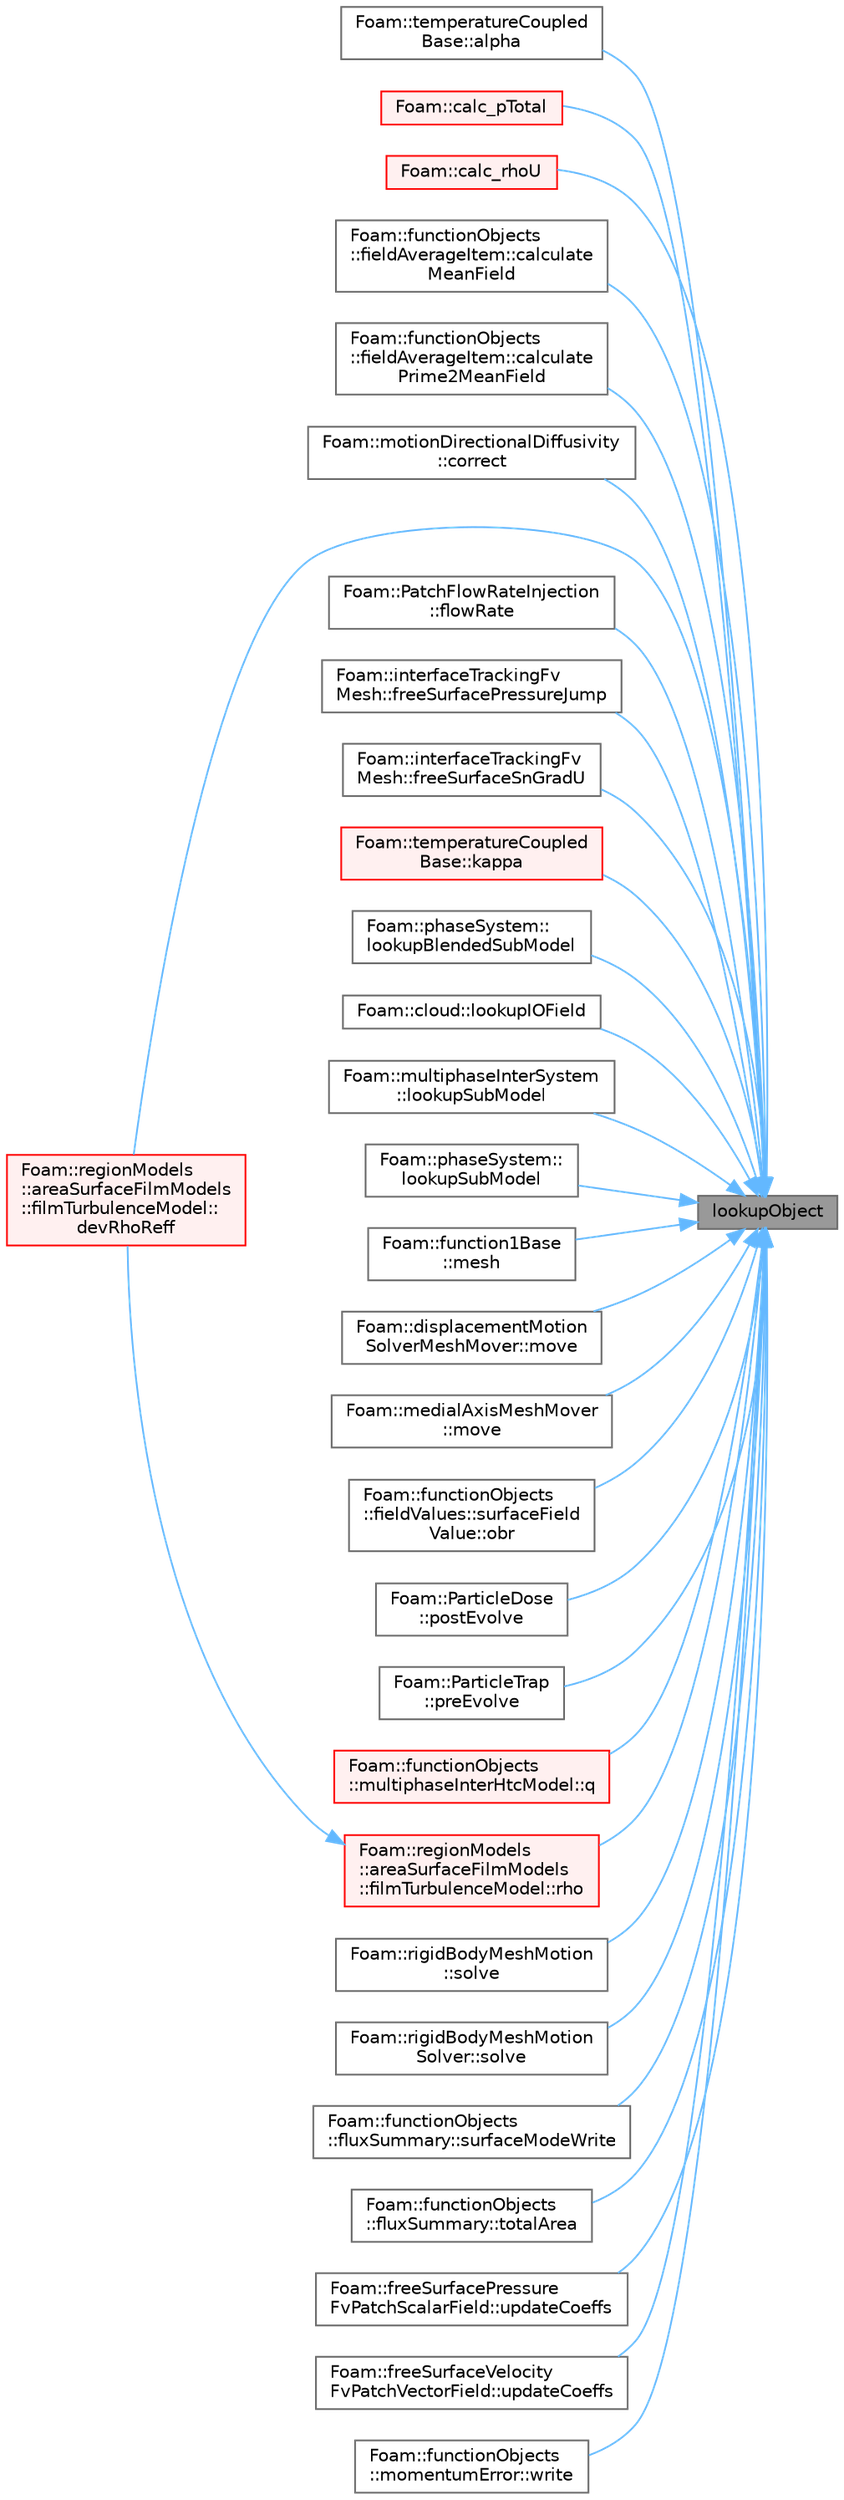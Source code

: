digraph "lookupObject"
{
 // LATEX_PDF_SIZE
  bgcolor="transparent";
  edge [fontname=Helvetica,fontsize=10,labelfontname=Helvetica,labelfontsize=10];
  node [fontname=Helvetica,fontsize=10,shape=box,height=0.2,width=0.4];
  rankdir="RL";
  Node1 [id="Node000001",label="lookupObject",height=0.2,width=0.4,color="gray40", fillcolor="grey60", style="filled", fontcolor="black",tooltip=" "];
  Node1 -> Node2 [id="edge1_Node000001_Node000002",dir="back",color="steelblue1",style="solid",tooltip=" "];
  Node2 [id="Node000002",label="Foam::temperatureCoupled\lBase::alpha",height=0.2,width=0.4,color="grey40", fillcolor="white", style="filled",URL="$classFoam_1_1temperatureCoupledBase.html#a023dd11292b4111dd6f2d7e8c1e199b2",tooltip=" "];
  Node1 -> Node3 [id="edge2_Node000001_Node000003",dir="back",color="steelblue1",style="solid",tooltip=" "];
  Node3 [id="Node000003",label="Foam::calc_pTotal",height=0.2,width=0.4,color="red", fillcolor="#FFF0F0", style="filled",URL="$namespaceFoam.html#aff86c262201eba5f3a473da7edff055a",tooltip=" "];
  Node1 -> Node5 [id="edge3_Node000001_Node000005",dir="back",color="steelblue1",style="solid",tooltip=" "];
  Node5 [id="Node000005",label="Foam::calc_rhoU",height=0.2,width=0.4,color="red", fillcolor="#FFF0F0", style="filled",URL="$namespaceFoam.html#a0985827f5144c8760262081d2fa6b0b2",tooltip=" "];
  Node1 -> Node6 [id="edge4_Node000001_Node000006",dir="back",color="steelblue1",style="solid",tooltip=" "];
  Node6 [id="Node000006",label="Foam::functionObjects\l::fieldAverageItem::calculate\lMeanField",height=0.2,width=0.4,color="grey40", fillcolor="white", style="filled",URL="$classFoam_1_1functionObjects_1_1fieldAverageItem.html#ab419c8f351570badb75f389f16d09a71",tooltip=" "];
  Node1 -> Node7 [id="edge5_Node000001_Node000007",dir="back",color="steelblue1",style="solid",tooltip=" "];
  Node7 [id="Node000007",label="Foam::functionObjects\l::fieldAverageItem::calculate\lPrime2MeanField",height=0.2,width=0.4,color="grey40", fillcolor="white", style="filled",URL="$classFoam_1_1functionObjects_1_1fieldAverageItem.html#a001e64ee9266bbaf06c532acc6859ee3",tooltip=" "];
  Node1 -> Node8 [id="edge6_Node000001_Node000008",dir="back",color="steelblue1",style="solid",tooltip=" "];
  Node8 [id="Node000008",label="Foam::motionDirectionalDiffusivity\l::correct",height=0.2,width=0.4,color="grey40", fillcolor="white", style="filled",URL="$classFoam_1_1motionDirectionalDiffusivity.html#a3ae44b28050c3aa494c1d8e18cf618c1",tooltip=" "];
  Node1 -> Node9 [id="edge7_Node000001_Node000009",dir="back",color="steelblue1",style="solid",tooltip=" "];
  Node9 [id="Node000009",label="Foam::regionModels\l::areaSurfaceFilmModels\l::filmTurbulenceModel::\ldevRhoReff",height=0.2,width=0.4,color="red", fillcolor="#FFF0F0", style="filled",URL="$classFoam_1_1regionModels_1_1areaSurfaceFilmModels_1_1filmTurbulenceModel.html#a5059c0020041f28c11b5c1fc8d302d1c",tooltip=" "];
  Node1 -> Node12 [id="edge8_Node000001_Node000012",dir="back",color="steelblue1",style="solid",tooltip=" "];
  Node12 [id="Node000012",label="Foam::PatchFlowRateInjection\l::flowRate",height=0.2,width=0.4,color="grey40", fillcolor="white", style="filled",URL="$classFoam_1_1PatchFlowRateInjection.html#a9fda747fdb0b4416780ddeb6989ce9ba",tooltip=" "];
  Node1 -> Node13 [id="edge9_Node000001_Node000013",dir="back",color="steelblue1",style="solid",tooltip=" "];
  Node13 [id="Node000013",label="Foam::interfaceTrackingFv\lMesh::freeSurfacePressureJump",height=0.2,width=0.4,color="grey40", fillcolor="white", style="filled",URL="$classFoam_1_1interfaceTrackingFvMesh.html#aeabcf3f05aefae884beea7102c8ea8e2",tooltip=" "];
  Node1 -> Node14 [id="edge10_Node000001_Node000014",dir="back",color="steelblue1",style="solid",tooltip=" "];
  Node14 [id="Node000014",label="Foam::interfaceTrackingFv\lMesh::freeSurfaceSnGradU",height=0.2,width=0.4,color="grey40", fillcolor="white", style="filled",URL="$classFoam_1_1interfaceTrackingFvMesh.html#aec02ede29b381db65479dc41e00bd358",tooltip=" "];
  Node1 -> Node15 [id="edge11_Node000001_Node000015",dir="back",color="steelblue1",style="solid",tooltip=" "];
  Node15 [id="Node000015",label="Foam::temperatureCoupled\lBase::kappa",height=0.2,width=0.4,color="red", fillcolor="#FFF0F0", style="filled",URL="$classFoam_1_1temperatureCoupledBase.html#adbad3ddac3d957ac2b2c8d2b91a93de6",tooltip=" "];
  Node1 -> Node22 [id="edge12_Node000001_Node000022",dir="back",color="steelblue1",style="solid",tooltip=" "];
  Node22 [id="Node000022",label="Foam::phaseSystem::\llookupBlendedSubModel",height=0.2,width=0.4,color="grey40", fillcolor="white", style="filled",URL="$classFoam_1_1phaseSystem.html#ac560a94a4c2cd104a04a653d611ef334",tooltip=" "];
  Node1 -> Node23 [id="edge13_Node000001_Node000023",dir="back",color="steelblue1",style="solid",tooltip=" "];
  Node23 [id="Node000023",label="Foam::cloud::lookupIOField",height=0.2,width=0.4,color="grey40", fillcolor="white", style="filled",URL="$classFoam_1_1cloud.html#a4787fbdbd82de68ce4fcb328db30e341",tooltip=" "];
  Node1 -> Node24 [id="edge14_Node000001_Node000024",dir="back",color="steelblue1",style="solid",tooltip=" "];
  Node24 [id="Node000024",label="Foam::multiphaseInterSystem\l::lookupSubModel",height=0.2,width=0.4,color="grey40", fillcolor="white", style="filled",URL="$classFoam_1_1multiphaseInterSystem.html#a6800a083a010a364e10ff8cf0c29837e",tooltip=" "];
  Node1 -> Node25 [id="edge15_Node000001_Node000025",dir="back",color="steelblue1",style="solid",tooltip=" "];
  Node25 [id="Node000025",label="Foam::phaseSystem::\llookupSubModel",height=0.2,width=0.4,color="grey40", fillcolor="white", style="filled",URL="$classFoam_1_1phaseSystem.html#a6800a083a010a364e10ff8cf0c29837e",tooltip=" "];
  Node1 -> Node26 [id="edge16_Node000001_Node000026",dir="back",color="steelblue1",style="solid",tooltip=" "];
  Node26 [id="Node000026",label="Foam::function1Base\l::mesh",height=0.2,width=0.4,color="grey40", fillcolor="white", style="filled",URL="$classFoam_1_1function1Base.html#aac9c452e191c424b3e29218af5d49d16",tooltip=" "];
  Node1 -> Node27 [id="edge17_Node000001_Node000027",dir="back",color="steelblue1",style="solid",tooltip=" "];
  Node27 [id="Node000027",label="Foam::displacementMotion\lSolverMeshMover::move",height=0.2,width=0.4,color="grey40", fillcolor="white", style="filled",URL="$classFoam_1_1displacementMotionSolverMeshMover.html#a298042b135d36380a27b56b6c27ad5eb",tooltip=" "];
  Node1 -> Node28 [id="edge18_Node000001_Node000028",dir="back",color="steelblue1",style="solid",tooltip=" "];
  Node28 [id="Node000028",label="Foam::medialAxisMeshMover\l::move",height=0.2,width=0.4,color="grey40", fillcolor="white", style="filled",URL="$classFoam_1_1medialAxisMeshMover.html#a298042b135d36380a27b56b6c27ad5eb",tooltip=" "];
  Node1 -> Node29 [id="edge19_Node000001_Node000029",dir="back",color="steelblue1",style="solid",tooltip=" "];
  Node29 [id="Node000029",label="Foam::functionObjects\l::fieldValues::surfaceField\lValue::obr",height=0.2,width=0.4,color="grey40", fillcolor="white", style="filled",URL="$classFoam_1_1functionObjects_1_1fieldValues_1_1surfaceFieldValue.html#a402258b1bda714c71946d114457ad3a9",tooltip=" "];
  Node1 -> Node30 [id="edge20_Node000001_Node000030",dir="back",color="steelblue1",style="solid",tooltip=" "];
  Node30 [id="Node000030",label="Foam::ParticleDose\l::postEvolve",height=0.2,width=0.4,color="grey40", fillcolor="white", style="filled",URL="$classFoam_1_1ParticleDose.html#a9f8e6095c3ddcbe1f1c2afcfcf5acfce",tooltip=" "];
  Node1 -> Node31 [id="edge21_Node000001_Node000031",dir="back",color="steelblue1",style="solid",tooltip=" "];
  Node31 [id="Node000031",label="Foam::ParticleTrap\l::preEvolve",height=0.2,width=0.4,color="grey40", fillcolor="white", style="filled",URL="$classFoam_1_1ParticleTrap.html#ac04412b615e75d570955a333c381c365",tooltip=" "];
  Node1 -> Node32 [id="edge22_Node000001_Node000032",dir="back",color="steelblue1",style="solid",tooltip=" "];
  Node32 [id="Node000032",label="Foam::functionObjects\l::multiphaseInterHtcModel::q",height=0.2,width=0.4,color="red", fillcolor="#FFF0F0", style="filled",URL="$classFoam_1_1functionObjects_1_1multiphaseInterHtcModel.html#aa0bf83cbb57b44d1f3ce320a2fb51e77",tooltip=" "];
  Node1 -> Node34 [id="edge23_Node000001_Node000034",dir="back",color="steelblue1",style="solid",tooltip=" "];
  Node34 [id="Node000034",label="Foam::regionModels\l::areaSurfaceFilmModels\l::filmTurbulenceModel::rho",height=0.2,width=0.4,color="red", fillcolor="#FFF0F0", style="filled",URL="$classFoam_1_1regionModels_1_1areaSurfaceFilmModels_1_1filmTurbulenceModel.html#a6ac88f1969b00fc4ae9ec76077f374f9",tooltip=" "];
  Node34 -> Node9 [id="edge24_Node000034_Node000009",dir="back",color="steelblue1",style="solid",tooltip=" "];
  Node1 -> Node37 [id="edge25_Node000001_Node000037",dir="back",color="steelblue1",style="solid",tooltip=" "];
  Node37 [id="Node000037",label="Foam::rigidBodyMeshMotion\l::solve",height=0.2,width=0.4,color="grey40", fillcolor="white", style="filled",URL="$classFoam_1_1rigidBodyMeshMotion.html#af7d39f0eac0af0ed5785935ac72a1e7d",tooltip=" "];
  Node1 -> Node38 [id="edge26_Node000001_Node000038",dir="back",color="steelblue1",style="solid",tooltip=" "];
  Node38 [id="Node000038",label="Foam::rigidBodyMeshMotion\lSolver::solve",height=0.2,width=0.4,color="grey40", fillcolor="white", style="filled",URL="$classFoam_1_1rigidBodyMeshMotionSolver.html#af7d39f0eac0af0ed5785935ac72a1e7d",tooltip=" "];
  Node1 -> Node39 [id="edge27_Node000001_Node000039",dir="back",color="steelblue1",style="solid",tooltip=" "];
  Node39 [id="Node000039",label="Foam::functionObjects\l::fluxSummary::surfaceModeWrite",height=0.2,width=0.4,color="grey40", fillcolor="white", style="filled",URL="$classFoam_1_1functionObjects_1_1fluxSummary.html#af3121e309df60a879a611b11dde66896",tooltip=" "];
  Node1 -> Node40 [id="edge28_Node000001_Node000040",dir="back",color="steelblue1",style="solid",tooltip=" "];
  Node40 [id="Node000040",label="Foam::functionObjects\l::fluxSummary::totalArea",height=0.2,width=0.4,color="grey40", fillcolor="white", style="filled",URL="$classFoam_1_1functionObjects_1_1fluxSummary.html#a46a46a3fd5d065388d81a80aafb5fd1d",tooltip=" "];
  Node1 -> Node41 [id="edge29_Node000001_Node000041",dir="back",color="steelblue1",style="solid",tooltip=" "];
  Node41 [id="Node000041",label="Foam::freeSurfacePressure\lFvPatchScalarField::updateCoeffs",height=0.2,width=0.4,color="grey40", fillcolor="white", style="filled",URL="$classFoam_1_1freeSurfacePressureFvPatchScalarField.html#a7e24eafac629d3733181cd942d4c902f",tooltip=" "];
  Node1 -> Node42 [id="edge30_Node000001_Node000042",dir="back",color="steelblue1",style="solid",tooltip=" "];
  Node42 [id="Node000042",label="Foam::freeSurfaceVelocity\lFvPatchVectorField::updateCoeffs",height=0.2,width=0.4,color="grey40", fillcolor="white", style="filled",URL="$classFoam_1_1freeSurfaceVelocityFvPatchVectorField.html#a7e24eafac629d3733181cd942d4c902f",tooltip=" "];
  Node1 -> Node43 [id="edge31_Node000001_Node000043",dir="back",color="steelblue1",style="solid",tooltip=" "];
  Node43 [id="Node000043",label="Foam::functionObjects\l::momentumError::write",height=0.2,width=0.4,color="grey40", fillcolor="white", style="filled",URL="$classFoam_1_1functionObjects_1_1momentumError.html#ae8f6374e29a250261b3979bbd6e5cb40",tooltip=" "];
}
